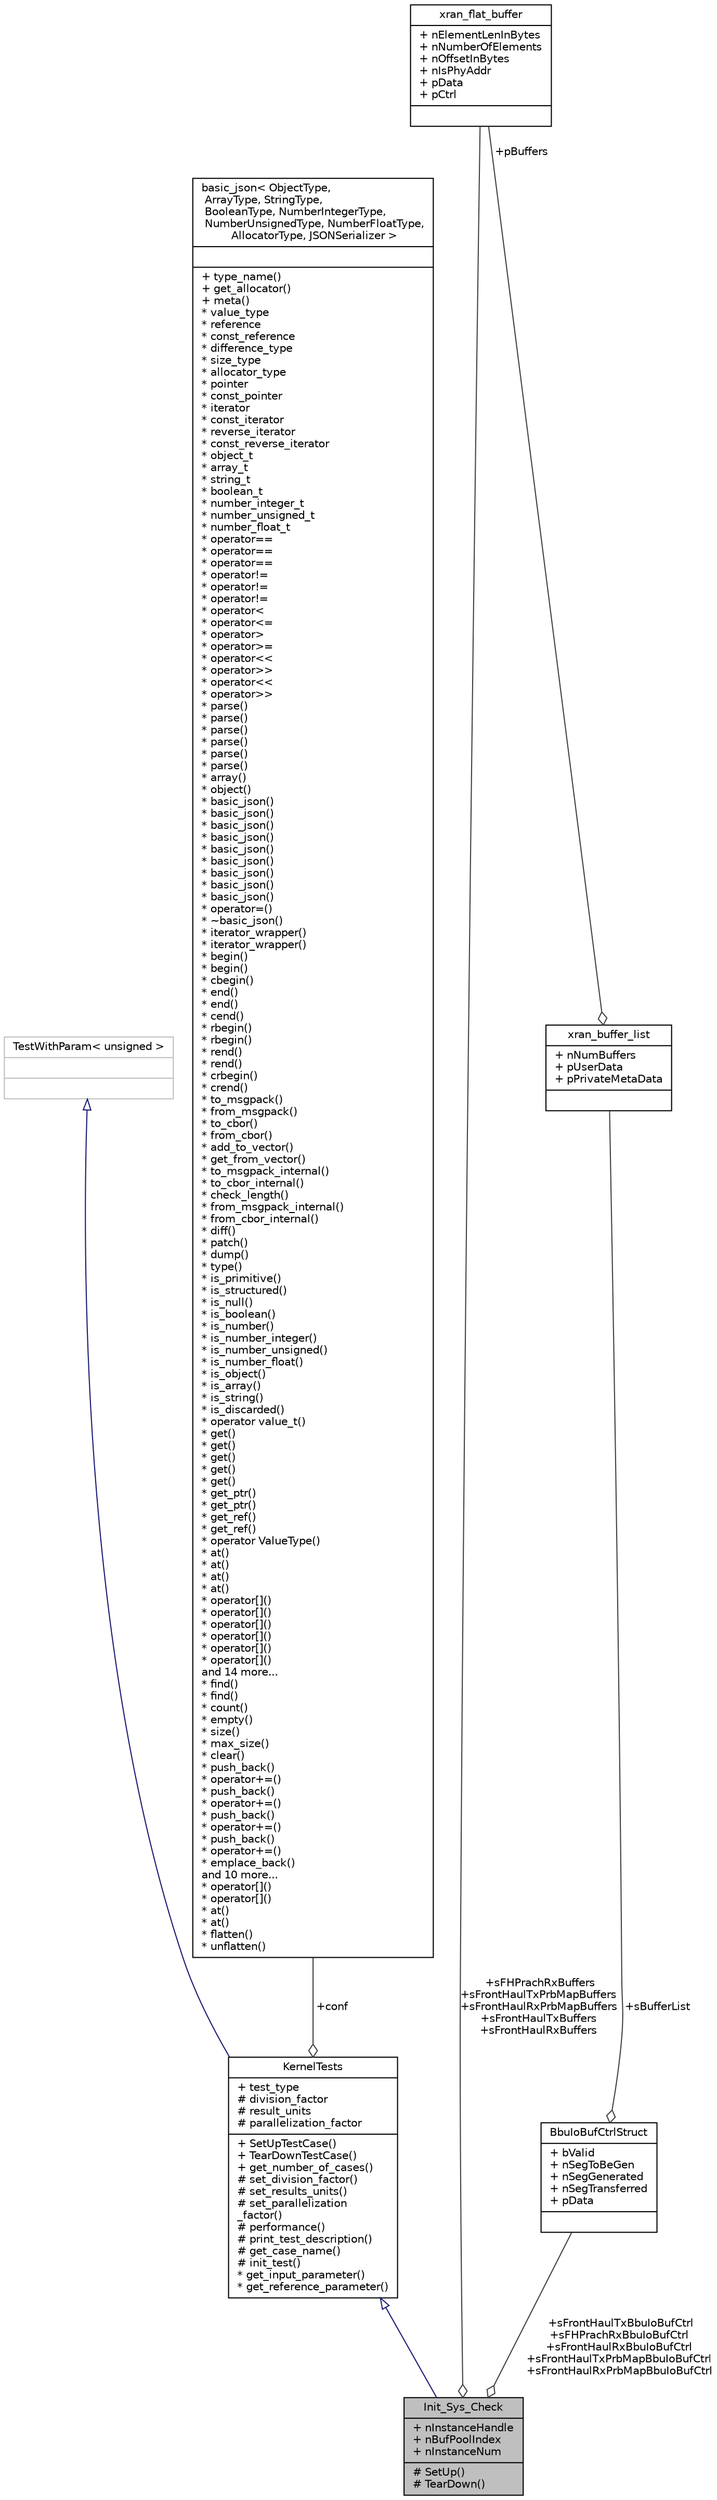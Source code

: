 digraph "Init_Sys_Check"
{
 // LATEX_PDF_SIZE
  edge [fontname="Helvetica",fontsize="10",labelfontname="Helvetica",labelfontsize="10"];
  node [fontname="Helvetica",fontsize="10",shape=record];
  Node1 [label="{Init_Sys_Check\n|+ nInstanceHandle\l+ nBufPoolIndex\l+ nInstanceNum\l|# SetUp()\l# TearDown()\l}",height=0.2,width=0.4,color="black", fillcolor="grey75", style="filled", fontcolor="black",tooltip=" "];
  Node2 -> Node1 [dir="back",color="midnightblue",fontsize="10",style="solid",arrowtail="onormal",fontname="Helvetica"];
  Node2 [label="{KernelTests\n|+ test_type\l# division_factor\l# result_units\l# parallelization_factor\l|+ SetUpTestCase()\l+ TearDownTestCase()\l+ get_number_of_cases()\l# set_division_factor()\l# set_results_units()\l# set_parallelization\l_factor()\l# performance()\l# print_test_description()\l# get_case_name()\l# init_test()\l* get_input_parameter()\l* get_reference_parameter()\l}",height=0.2,width=0.4,color="black", fillcolor="white", style="filled",URL="$class_kernel_tests.html",tooltip=" "];
  Node3 -> Node2 [dir="back",color="midnightblue",fontsize="10",style="solid",arrowtail="onormal",fontname="Helvetica"];
  Node3 [label="{TestWithParam\< unsigned \>\n||}",height=0.2,width=0.4,color="grey75", fillcolor="white", style="filled",tooltip=" "];
  Node4 -> Node2 [color="grey25",fontsize="10",style="solid",label=" +conf" ,arrowhead="odiamond",fontname="Helvetica"];
  Node4 [label="{basic_json\< ObjectType,\l ArrayType, StringType,\l BooleanType, NumberIntegerType,\l NumberUnsignedType, NumberFloatType,\l AllocatorType, JSONSerializer \>\n||+ type_name()\l+ get_allocator()\l+ meta()\l* value_type\l* reference\l* const_reference\l* difference_type\l* size_type\l* allocator_type\l* pointer\l* const_pointer\l* iterator\l* const_iterator\l* reverse_iterator\l* const_reverse_iterator\l* object_t\l* array_t\l* string_t\l* boolean_t\l* number_integer_t\l* number_unsigned_t\l* number_float_t\l* operator==\l* operator==\l* operator==\l* operator!=\l* operator!=\l* operator!=\l* operator\<\l* operator\<=\l* operator\>\l* operator\>=\l* operator\<\<\l* operator\>\>\l* operator\<\<\l* operator\>\>\l* parse()\l* parse()\l* parse()\l* parse()\l* parse()\l* parse()\l* array()\l* object()\l* basic_json()\l* basic_json()\l* basic_json()\l* basic_json()\l* basic_json()\l* basic_json()\l* basic_json()\l* basic_json()\l* basic_json()\l* operator=()\l* ~basic_json()\l* iterator_wrapper()\l* iterator_wrapper()\l* begin()\l* begin()\l* cbegin()\l* end()\l* end()\l* cend()\l* rbegin()\l* rbegin()\l* rend()\l* rend()\l* crbegin()\l* crend()\l* to_msgpack()\l* from_msgpack()\l* to_cbor()\l* from_cbor()\l* add_to_vector()\l* get_from_vector()\l* to_msgpack_internal()\l* to_cbor_internal()\l* check_length()\l* from_msgpack_internal()\l* from_cbor_internal()\l* diff()\l* patch()\l* dump()\l* type()\l* is_primitive()\l* is_structured()\l* is_null()\l* is_boolean()\l* is_number()\l* is_number_integer()\l* is_number_unsigned()\l* is_number_float()\l* is_object()\l* is_array()\l* is_string()\l* is_discarded()\l* operator value_t()\l* get()\l* get()\l* get()\l* get()\l* get()\l* get_ptr()\l* get_ptr()\l* get_ref()\l* get_ref()\l* operator ValueType()\l* at()\l* at()\l* at()\l* at()\l* operator[]()\l* operator[]()\l* operator[]()\l* operator[]()\l* operator[]()\l* operator[]()\land 14 more...\l* find()\l* find()\l* count()\l* empty()\l* size()\l* max_size()\l* clear()\l* push_back()\l* operator+=()\l* push_back()\l* operator+=()\l* push_back()\l* operator+=()\l* push_back()\l* operator+=()\l* emplace_back()\land 10 more...\l* operator[]()\l* operator[]()\l* at()\l* at()\l* flatten()\l* unflatten()\l}",height=0.2,width=0.4,color="black", fillcolor="white", style="filled",URL="$classnlohmann_1_1basic__json.html",tooltip="a class to store JSON values"];
  Node5 -> Node1 [color="grey25",fontsize="10",style="solid",label=" +sFrontHaulTxBbuIoBufCtrl\n+sFHPrachRxBbuIoBufCtrl\n+sFrontHaulRxBbuIoBufCtrl\n+sFrontHaulTxPrbMapBbuIoBufCtrl\n+sFrontHaulRxPrbMapBbuIoBufCtrl" ,arrowhead="odiamond",fontname="Helvetica"];
  Node5 [label="{BbuIoBufCtrlStruct\n|+ bValid\l+ nSegToBeGen\l+ nSegGenerated\l+ nSegTransferred\l+ pData\l|}",height=0.2,width=0.4,color="black", fillcolor="white", style="filled",URL="$struct_bbu_io_buf_ctrl_struct.html",tooltip=" "];
  Node6 -> Node5 [color="grey25",fontsize="10",style="solid",label=" +sBufferList" ,arrowhead="odiamond",fontname="Helvetica"];
  Node6 [label="{xran_buffer_list\n|+ nNumBuffers\l+ pUserData\l+ pPrivateMetaData\l|}",height=0.2,width=0.4,color="black", fillcolor="white", style="filled",URL="$structxran__buffer__list.html",tooltip=" "];
  Node7 -> Node6 [color="grey25",fontsize="10",style="solid",label=" +pBuffers" ,arrowhead="odiamond",fontname="Helvetica"];
  Node7 [label="{xran_flat_buffer\n|+ nElementLenInBytes\l+ nNumberOfElements\l+ nOffsetInBytes\l+ nIsPhyAddr\l+ pData\l+ pCtrl\l|}",height=0.2,width=0.4,color="black", fillcolor="white", style="filled",URL="$structxran__flat__buffer.html",tooltip=" "];
  Node7 -> Node1 [color="grey25",fontsize="10",style="solid",label=" +sFHPrachRxBuffers\n+sFrontHaulTxPrbMapBuffers\n+sFrontHaulRxPrbMapBuffers\n+sFrontHaulTxBuffers\n+sFrontHaulRxBuffers" ,arrowhead="odiamond",fontname="Helvetica"];
}
